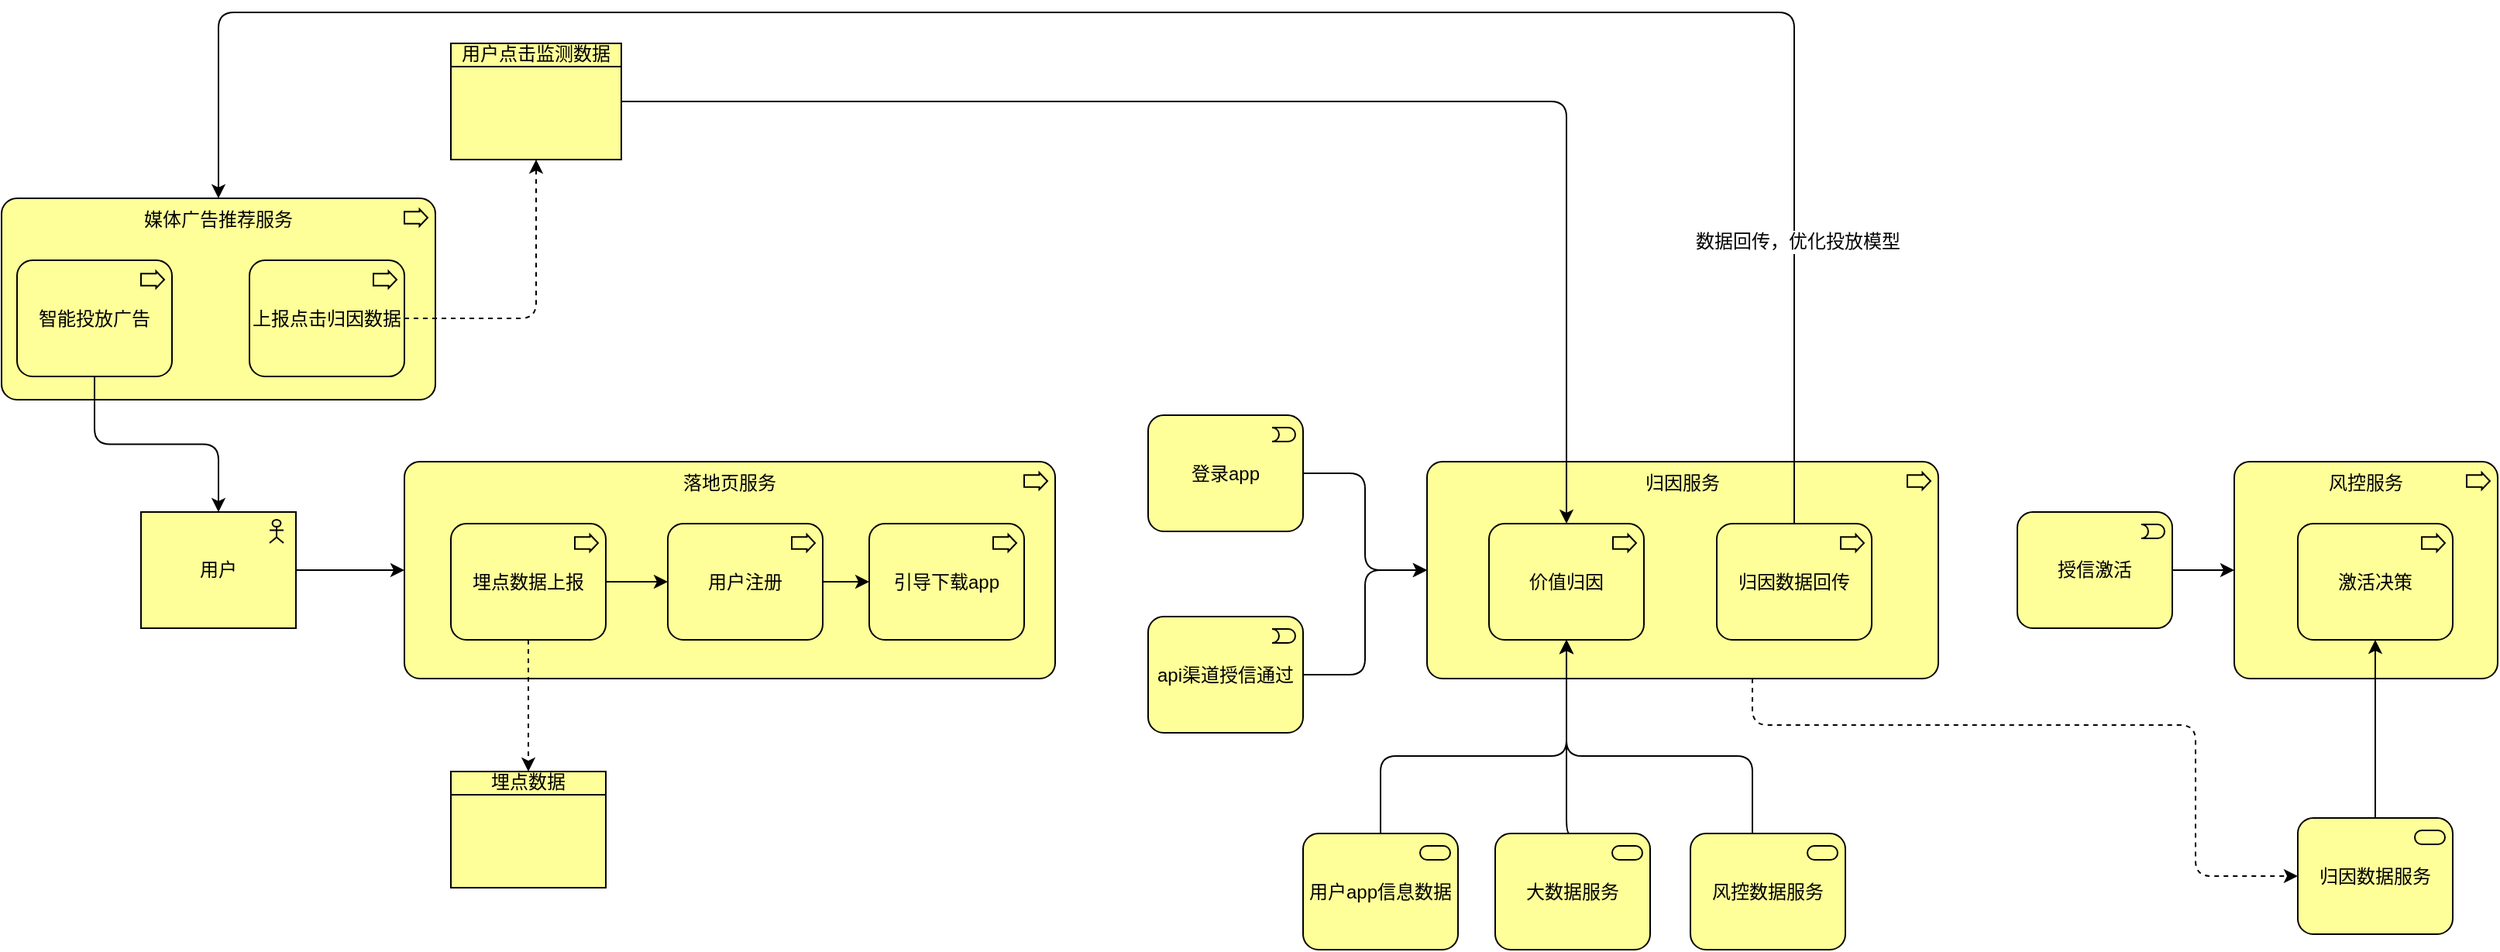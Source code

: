 <mxfile version="23.1.5" type="github">
  <diagram id="C5RBs43oDa-KdzZeNtuy" name="Page-1">
    <mxGraphModel dx="2901" dy="1052" grid="1" gridSize="10" guides="1" tooltips="1" connect="1" arrows="1" fold="1" page="1" pageScale="1" pageWidth="827" pageHeight="1169" math="0" shadow="0">
      <root>
        <mxCell id="WIyWlLk6GJQsqaUBKTNV-0" />
        <mxCell id="WIyWlLk6GJQsqaUBKTNV-1" parent="WIyWlLk6GJQsqaUBKTNV-0" />
        <mxCell id="SroDUw-zf5zwfi-UJriP-5" style="edgeStyle=orthogonalEdgeStyle;rounded=1;orthogonalLoop=1;jettySize=auto;html=1;curved=0;" parent="WIyWlLk6GJQsqaUBKTNV-1" source="SroDUw-zf5zwfi-UJriP-0" target="SroDUw-zf5zwfi-UJriP-1" edge="1">
          <mxGeometry relative="1" as="geometry" />
        </mxCell>
        <mxCell id="SroDUw-zf5zwfi-UJriP-0" value="用户" style="html=1;outlineConnect=0;whiteSpace=wrap;fillColor=#ffff99;shape=mxgraph.archimate.application;appType=actor" parent="WIyWlLk6GJQsqaUBKTNV-1" vertex="1">
          <mxGeometry x="-190" y="462.5" width="100" height="75" as="geometry" />
        </mxCell>
        <mxCell id="SroDUw-zf5zwfi-UJriP-1" value="落地页服务" style="html=1;outlineConnect=0;whiteSpace=wrap;fillColor=#ffff99;shape=mxgraph.archimate.business;busType=process;verticalAlign=top;" parent="WIyWlLk6GJQsqaUBKTNV-1" vertex="1">
          <mxGeometry x="-20" y="430" width="420" height="140" as="geometry" />
        </mxCell>
        <mxCell id="VWzp4ZVj5SyyYuXbwkkH-1" style="edgeStyle=orthogonalEdgeStyle;rounded=0;orthogonalLoop=1;jettySize=auto;html=1;" edge="1" parent="WIyWlLk6GJQsqaUBKTNV-1" source="SroDUw-zf5zwfi-UJriP-3" target="SroDUw-zf5zwfi-UJriP-4">
          <mxGeometry relative="1" as="geometry" />
        </mxCell>
        <mxCell id="SroDUw-zf5zwfi-UJriP-3" value="埋点数据上报" style="html=1;outlineConnect=0;whiteSpace=wrap;fillColor=#ffff99;shape=mxgraph.archimate.business;busType=process" parent="WIyWlLk6GJQsqaUBKTNV-1" vertex="1">
          <mxGeometry x="10" y="470" width="100" height="75" as="geometry" />
        </mxCell>
        <mxCell id="SroDUw-zf5zwfi-UJriP-4" value="用户注册" style="html=1;outlineConnect=0;whiteSpace=wrap;fillColor=#ffff99;shape=mxgraph.archimate.business;busType=process" parent="WIyWlLk6GJQsqaUBKTNV-1" vertex="1">
          <mxGeometry x="150" y="470" width="100" height="75" as="geometry" />
        </mxCell>
        <mxCell id="SroDUw-zf5zwfi-UJriP-7" style="edgeStyle=orthogonalEdgeStyle;rounded=0;orthogonalLoop=1;jettySize=auto;html=1;entryX=0.5;entryY=0;entryDx=0;entryDy=0;entryPerimeter=0;dashed=1;" parent="WIyWlLk6GJQsqaUBKTNV-1" source="SroDUw-zf5zwfi-UJriP-3" edge="1">
          <mxGeometry relative="1" as="geometry">
            <mxPoint x="60" y="630" as="targetPoint" />
          </mxGeometry>
        </mxCell>
        <mxCell id="VWzp4ZVj5SyyYuXbwkkH-0" value="埋点数据" style="html=1;outlineConnect=0;whiteSpace=wrap;fillColor=#ffff99;shape=mxgraph.archimate.businessObject;overflow=fill" vertex="1" parent="WIyWlLk6GJQsqaUBKTNV-1">
          <mxGeometry x="10" y="630" width="100" height="75" as="geometry" />
        </mxCell>
        <mxCell id="VWzp4ZVj5SyyYuXbwkkH-2" value="媒体广告推荐服务" style="html=1;outlineConnect=0;whiteSpace=wrap;fillColor=#ffff99;shape=mxgraph.archimate.business;busType=process;verticalAlign=top;" vertex="1" parent="WIyWlLk6GJQsqaUBKTNV-1">
          <mxGeometry x="-280" y="260" width="280" height="130" as="geometry" />
        </mxCell>
        <mxCell id="VWzp4ZVj5SyyYuXbwkkH-3" value="智能投放广告" style="html=1;outlineConnect=0;whiteSpace=wrap;fillColor=#ffff99;shape=mxgraph.archimate.business;busType=process" vertex="1" parent="WIyWlLk6GJQsqaUBKTNV-1">
          <mxGeometry x="-270" y="300" width="100" height="75" as="geometry" />
        </mxCell>
        <mxCell id="VWzp4ZVj5SyyYuXbwkkH-4" style="edgeStyle=orthogonalEdgeStyle;rounded=1;orthogonalLoop=1;jettySize=auto;html=1;entryX=0.5;entryY=0;entryDx=0;entryDy=0;entryPerimeter=0;strokeColor=default;align=center;verticalAlign=middle;fontFamily=Helvetica;fontSize=11;fontColor=default;labelBackgroundColor=default;endArrow=classic;" edge="1" parent="WIyWlLk6GJQsqaUBKTNV-1" source="VWzp4ZVj5SyyYuXbwkkH-3" target="SroDUw-zf5zwfi-UJriP-0">
          <mxGeometry relative="1" as="geometry" />
        </mxCell>
        <mxCell id="VWzp4ZVj5SyyYuXbwkkH-5" value="上报点击归因数据" style="html=1;outlineConnect=0;whiteSpace=wrap;fillColor=#ffff99;shape=mxgraph.archimate.business;busType=process" vertex="1" parent="WIyWlLk6GJQsqaUBKTNV-1">
          <mxGeometry x="-120" y="300" width="100" height="75" as="geometry" />
        </mxCell>
        <mxCell id="VWzp4ZVj5SyyYuXbwkkH-6" value="用户点击监测数据" style="html=1;outlineConnect=0;whiteSpace=wrap;fillColor=#ffff99;shape=mxgraph.archimate.businessObject;overflow=fill" vertex="1" parent="WIyWlLk6GJQsqaUBKTNV-1">
          <mxGeometry x="10" y="160" width="110" height="75" as="geometry" />
        </mxCell>
        <mxCell id="VWzp4ZVj5SyyYuXbwkkH-7" style="edgeStyle=orthogonalEdgeStyle;rounded=1;orthogonalLoop=1;jettySize=auto;html=1;entryX=0.5;entryY=1;entryDx=0;entryDy=0;entryPerimeter=0;strokeColor=default;align=center;verticalAlign=middle;fontFamily=Helvetica;fontSize=11;fontColor=default;labelBackgroundColor=default;endArrow=classic;dashed=1;" edge="1" parent="WIyWlLk6GJQsqaUBKTNV-1" source="VWzp4ZVj5SyyYuXbwkkH-5" target="VWzp4ZVj5SyyYuXbwkkH-6">
          <mxGeometry relative="1" as="geometry" />
        </mxCell>
        <mxCell id="VWzp4ZVj5SyyYuXbwkkH-8" value="归因服务" style="html=1;outlineConnect=0;whiteSpace=wrap;fillColor=#ffff99;shape=mxgraph.archimate.business;busType=process;verticalAlign=top;" vertex="1" parent="WIyWlLk6GJQsqaUBKTNV-1">
          <mxGeometry x="640" y="430" width="330" height="140" as="geometry" />
        </mxCell>
        <mxCell id="VWzp4ZVj5SyyYuXbwkkH-9" value="引导下载app" style="html=1;outlineConnect=0;whiteSpace=wrap;fillColor=#ffff99;shape=mxgraph.archimate.business;busType=process" vertex="1" parent="WIyWlLk6GJQsqaUBKTNV-1">
          <mxGeometry x="280" y="470" width="100" height="75" as="geometry" />
        </mxCell>
        <mxCell id="VWzp4ZVj5SyyYuXbwkkH-10" style="edgeStyle=orthogonalEdgeStyle;rounded=1;orthogonalLoop=1;jettySize=auto;html=1;entryX=0;entryY=0.5;entryDx=0;entryDy=0;entryPerimeter=0;strokeColor=default;align=center;verticalAlign=middle;fontFamily=Helvetica;fontSize=11;fontColor=default;labelBackgroundColor=default;endArrow=classic;" edge="1" parent="WIyWlLk6GJQsqaUBKTNV-1" source="SroDUw-zf5zwfi-UJriP-4" target="VWzp4ZVj5SyyYuXbwkkH-9">
          <mxGeometry relative="1" as="geometry" />
        </mxCell>
        <mxCell id="VWzp4ZVj5SyyYuXbwkkH-11" value="&lt;font style=&quot;font-size: 12px;&quot;&gt;登录app&lt;/font&gt;" style="html=1;outlineConnect=0;whiteSpace=wrap;fillColor=#ffff99;shape=mxgraph.archimate.business;busType=event;fontFamily=Helvetica;fontSize=11;fontColor=default;labelBackgroundColor=none;" vertex="1" parent="WIyWlLk6GJQsqaUBKTNV-1">
          <mxGeometry x="460" y="400" width="100" height="75" as="geometry" />
        </mxCell>
        <mxCell id="VWzp4ZVj5SyyYuXbwkkH-12" value="&lt;font style=&quot;font-size: 12px;&quot;&gt;api渠道授信通过&lt;/font&gt;" style="html=1;outlineConnect=0;whiteSpace=wrap;fillColor=#ffff99;shape=mxgraph.archimate.business;busType=event;fontFamily=Helvetica;fontSize=11;fontColor=default;labelBackgroundColor=none;" vertex="1" parent="WIyWlLk6GJQsqaUBKTNV-1">
          <mxGeometry x="460" y="530" width="100" height="75" as="geometry" />
        </mxCell>
        <mxCell id="VWzp4ZVj5SyyYuXbwkkH-13" style="edgeStyle=orthogonalEdgeStyle;rounded=1;orthogonalLoop=1;jettySize=auto;html=1;entryX=0;entryY=0.5;entryDx=0;entryDy=0;entryPerimeter=0;strokeColor=default;align=center;verticalAlign=middle;fontFamily=Helvetica;fontSize=11;fontColor=default;labelBackgroundColor=default;endArrow=classic;" edge="1" parent="WIyWlLk6GJQsqaUBKTNV-1" source="VWzp4ZVj5SyyYuXbwkkH-11" target="VWzp4ZVj5SyyYuXbwkkH-8">
          <mxGeometry relative="1" as="geometry" />
        </mxCell>
        <mxCell id="VWzp4ZVj5SyyYuXbwkkH-14" style="edgeStyle=orthogonalEdgeStyle;rounded=1;orthogonalLoop=1;jettySize=auto;html=1;entryX=0;entryY=0.5;entryDx=0;entryDy=0;entryPerimeter=0;strokeColor=default;align=center;verticalAlign=middle;fontFamily=Helvetica;fontSize=11;fontColor=default;labelBackgroundColor=default;endArrow=classic;" edge="1" parent="WIyWlLk6GJQsqaUBKTNV-1" source="VWzp4ZVj5SyyYuXbwkkH-12" target="VWzp4ZVj5SyyYuXbwkkH-8">
          <mxGeometry relative="1" as="geometry" />
        </mxCell>
        <mxCell id="VWzp4ZVj5SyyYuXbwkkH-15" value="价值归因" style="html=1;outlineConnect=0;whiteSpace=wrap;fillColor=#ffff99;shape=mxgraph.archimate.business;busType=process" vertex="1" parent="WIyWlLk6GJQsqaUBKTNV-1">
          <mxGeometry x="680" y="470" width="100" height="75" as="geometry" />
        </mxCell>
        <mxCell id="VWzp4ZVj5SyyYuXbwkkH-16" value="大数据服务" style="html=1;outlineConnect=0;whiteSpace=wrap;fillColor=#ffff99;shape=mxgraph.archimate.business;busType=service;fontFamily=Helvetica;fontSize=12;fontColor=default;labelBackgroundColor=none;" vertex="1" parent="WIyWlLk6GJQsqaUBKTNV-1">
          <mxGeometry x="684" y="670" width="100" height="75" as="geometry" />
        </mxCell>
        <mxCell id="VWzp4ZVj5SyyYuXbwkkH-18" style="edgeStyle=orthogonalEdgeStyle;rounded=1;orthogonalLoop=1;jettySize=auto;html=1;strokeColor=default;align=center;verticalAlign=middle;fontFamily=Helvetica;fontSize=11;fontColor=default;labelBackgroundColor=default;endArrow=classic;" edge="1" parent="WIyWlLk6GJQsqaUBKTNV-1" source="VWzp4ZVj5SyyYuXbwkkH-6" target="VWzp4ZVj5SyyYuXbwkkH-15">
          <mxGeometry relative="1" as="geometry" />
        </mxCell>
        <mxCell id="VWzp4ZVj5SyyYuXbwkkH-19" value="风控数据服务" style="html=1;outlineConnect=0;whiteSpace=wrap;fillColor=#ffff99;shape=mxgraph.archimate.business;busType=service;fontFamily=Helvetica;fontSize=12;fontColor=default;labelBackgroundColor=none;" vertex="1" parent="WIyWlLk6GJQsqaUBKTNV-1">
          <mxGeometry x="810" y="670" width="100" height="75" as="geometry" />
        </mxCell>
        <mxCell id="VWzp4ZVj5SyyYuXbwkkH-21" style="edgeStyle=orthogonalEdgeStyle;rounded=1;orthogonalLoop=1;jettySize=auto;html=1;strokeColor=default;align=center;verticalAlign=middle;fontFamily=Helvetica;fontSize=11;fontColor=default;labelBackgroundColor=default;endArrow=classic;" edge="1" parent="WIyWlLk6GJQsqaUBKTNV-1" source="VWzp4ZVj5SyyYuXbwkkH-20" target="VWzp4ZVj5SyyYuXbwkkH-15">
          <mxGeometry relative="1" as="geometry">
            <Array as="points">
              <mxPoint x="610" y="620" />
              <mxPoint x="730" y="620" />
            </Array>
          </mxGeometry>
        </mxCell>
        <mxCell id="VWzp4ZVj5SyyYuXbwkkH-20" value="用户app信息数据" style="html=1;outlineConnect=0;whiteSpace=wrap;fillColor=#ffff99;shape=mxgraph.archimate.business;busType=service;fontFamily=Helvetica;fontSize=12;fontColor=default;labelBackgroundColor=none;" vertex="1" parent="WIyWlLk6GJQsqaUBKTNV-1">
          <mxGeometry x="560" y="670" width="100" height="75" as="geometry" />
        </mxCell>
        <mxCell id="VWzp4ZVj5SyyYuXbwkkH-22" style="edgeStyle=orthogonalEdgeStyle;rounded=1;orthogonalLoop=1;jettySize=auto;html=1;entryX=0.5;entryY=1;entryDx=0;entryDy=0;entryPerimeter=0;strokeColor=default;align=center;verticalAlign=middle;fontFamily=Helvetica;fontSize=11;fontColor=default;labelBackgroundColor=default;endArrow=classic;exitX=0.5;exitY=0;exitDx=0;exitDy=0;exitPerimeter=0;" edge="1" parent="WIyWlLk6GJQsqaUBKTNV-1" source="VWzp4ZVj5SyyYuXbwkkH-16" target="VWzp4ZVj5SyyYuXbwkkH-15">
          <mxGeometry relative="1" as="geometry">
            <Array as="points">
              <mxPoint x="730" y="630" />
              <mxPoint x="730" y="630" />
            </Array>
          </mxGeometry>
        </mxCell>
        <mxCell id="VWzp4ZVj5SyyYuXbwkkH-23" style="edgeStyle=orthogonalEdgeStyle;rounded=1;orthogonalLoop=1;jettySize=auto;html=1;entryX=0.5;entryY=1;entryDx=0;entryDy=0;entryPerimeter=0;strokeColor=default;align=center;verticalAlign=middle;fontFamily=Helvetica;fontSize=11;fontColor=default;labelBackgroundColor=default;endArrow=classic;" edge="1" parent="WIyWlLk6GJQsqaUBKTNV-1" source="VWzp4ZVj5SyyYuXbwkkH-19" target="VWzp4ZVj5SyyYuXbwkkH-15">
          <mxGeometry relative="1" as="geometry">
            <Array as="points">
              <mxPoint x="850" y="620" />
              <mxPoint x="730" y="620" />
            </Array>
          </mxGeometry>
        </mxCell>
        <mxCell id="VWzp4ZVj5SyyYuXbwkkH-24" value="归因数据服务" style="html=1;outlineConnect=0;whiteSpace=wrap;fillColor=#ffff99;shape=mxgraph.archimate.business;busType=service;fontFamily=Helvetica;fontSize=12;fontColor=default;labelBackgroundColor=none;" vertex="1" parent="WIyWlLk6GJQsqaUBKTNV-1">
          <mxGeometry x="1202" y="660" width="100" height="75" as="geometry" />
        </mxCell>
        <mxCell id="VWzp4ZVj5SyyYuXbwkkH-29" style="edgeStyle=orthogonalEdgeStyle;rounded=1;orthogonalLoop=1;jettySize=auto;html=1;strokeColor=default;align=center;verticalAlign=middle;fontFamily=Helvetica;fontSize=11;fontColor=default;labelBackgroundColor=default;endArrow=classic;" edge="1" parent="WIyWlLk6GJQsqaUBKTNV-1" source="VWzp4ZVj5SyyYuXbwkkH-25" target="VWzp4ZVj5SyyYuXbwkkH-26">
          <mxGeometry relative="1" as="geometry" />
        </mxCell>
        <mxCell id="VWzp4ZVj5SyyYuXbwkkH-25" value="&lt;font style=&quot;font-size: 12px;&quot;&gt;授信激活&lt;/font&gt;" style="html=1;outlineConnect=0;whiteSpace=wrap;fillColor=#ffff99;shape=mxgraph.archimate.business;busType=event;fontFamily=Helvetica;fontSize=11;fontColor=default;labelBackgroundColor=none;" vertex="1" parent="WIyWlLk6GJQsqaUBKTNV-1">
          <mxGeometry x="1021" y="462.5" width="100" height="75" as="geometry" />
        </mxCell>
        <mxCell id="VWzp4ZVj5SyyYuXbwkkH-26" value="风控服务" style="html=1;outlineConnect=0;whiteSpace=wrap;fillColor=#ffff99;shape=mxgraph.archimate.business;busType=process;verticalAlign=top;" vertex="1" parent="WIyWlLk6GJQsqaUBKTNV-1">
          <mxGeometry x="1161" y="430" width="170" height="140" as="geometry" />
        </mxCell>
        <mxCell id="VWzp4ZVj5SyyYuXbwkkH-27" value="激活决策" style="html=1;outlineConnect=0;whiteSpace=wrap;fillColor=#ffff99;shape=mxgraph.archimate.business;busType=process" vertex="1" parent="WIyWlLk6GJQsqaUBKTNV-1">
          <mxGeometry x="1202" y="470" width="100" height="75" as="geometry" />
        </mxCell>
        <mxCell id="VWzp4ZVj5SyyYuXbwkkH-31" style="edgeStyle=orthogonalEdgeStyle;rounded=1;orthogonalLoop=1;jettySize=auto;html=1;entryX=0.5;entryY=1;entryDx=0;entryDy=0;entryPerimeter=0;strokeColor=default;align=center;verticalAlign=middle;fontFamily=Helvetica;fontSize=11;fontColor=default;labelBackgroundColor=default;endArrow=classic;" edge="1" parent="WIyWlLk6GJQsqaUBKTNV-1" source="VWzp4ZVj5SyyYuXbwkkH-24" target="VWzp4ZVj5SyyYuXbwkkH-27">
          <mxGeometry relative="1" as="geometry" />
        </mxCell>
        <mxCell id="VWzp4ZVj5SyyYuXbwkkH-32" style="edgeStyle=orthogonalEdgeStyle;rounded=1;orthogonalLoop=1;jettySize=auto;html=1;entryX=0;entryY=0.5;entryDx=0;entryDy=0;entryPerimeter=0;strokeColor=default;align=center;verticalAlign=middle;fontFamily=Helvetica;fontSize=11;fontColor=default;labelBackgroundColor=default;endArrow=classic;dashed=1;" edge="1" parent="WIyWlLk6GJQsqaUBKTNV-1" source="VWzp4ZVj5SyyYuXbwkkH-8" target="VWzp4ZVj5SyyYuXbwkkH-24">
          <mxGeometry relative="1" as="geometry">
            <Array as="points">
              <mxPoint x="850" y="600" />
              <mxPoint x="1136" y="600" />
              <mxPoint x="1136" y="698" />
            </Array>
          </mxGeometry>
        </mxCell>
        <mxCell id="VWzp4ZVj5SyyYuXbwkkH-33" value="归因数据回传" style="html=1;outlineConnect=0;whiteSpace=wrap;fillColor=#ffff99;shape=mxgraph.archimate.business;busType=process" vertex="1" parent="WIyWlLk6GJQsqaUBKTNV-1">
          <mxGeometry x="827" y="470" width="100" height="75" as="geometry" />
        </mxCell>
        <mxCell id="VWzp4ZVj5SyyYuXbwkkH-34" style="edgeStyle=orthogonalEdgeStyle;rounded=1;orthogonalLoop=1;jettySize=auto;html=1;entryX=0.5;entryY=0;entryDx=0;entryDy=0;entryPerimeter=0;strokeColor=default;align=center;verticalAlign=middle;fontFamily=Helvetica;fontSize=11;fontColor=default;labelBackgroundColor=default;endArrow=classic;" edge="1" parent="WIyWlLk6GJQsqaUBKTNV-1" source="VWzp4ZVj5SyyYuXbwkkH-33" target="VWzp4ZVj5SyyYuXbwkkH-2">
          <mxGeometry relative="1" as="geometry">
            <Array as="points">
              <mxPoint x="877" y="140" />
              <mxPoint x="-140" y="140" />
            </Array>
          </mxGeometry>
        </mxCell>
        <mxCell id="VWzp4ZVj5SyyYuXbwkkH-35" value="数据回传，优化投放模型" style="edgeLabel;html=1;align=center;verticalAlign=middle;resizable=0;points=[];fontFamily=Helvetica;fontSize=12;fontColor=default;labelBackgroundColor=default;" vertex="1" connectable="0" parent="VWzp4ZVj5SyyYuXbwkkH-34">
          <mxGeometry x="-0.752" y="-2" relative="1" as="geometry">
            <mxPoint as="offset" />
          </mxGeometry>
        </mxCell>
      </root>
    </mxGraphModel>
  </diagram>
</mxfile>
